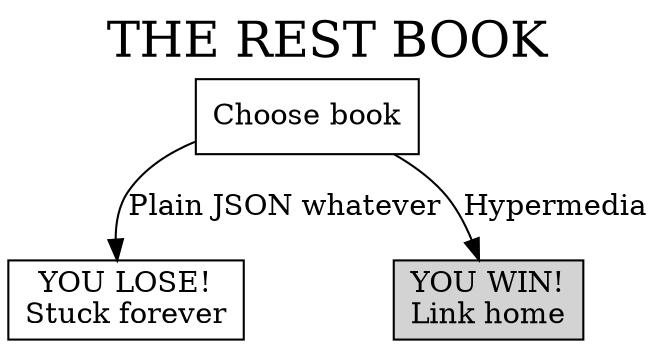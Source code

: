 digraph {
  label="THE REST BOOK";
  labelloc=t;
  fontsize=24;
  node [shape=box];

  choice [label="Choose book"];
  stuck [label="YOU LOSE!\nStuck forever"];
  free [label="YOU WIN!\nLink home",bgcolor="black",style="filled"];

  choice -> stuck [label="Plain JSON whatever"];
  choice -> free [label="Hypermedia"];
}